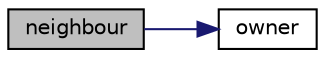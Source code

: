 digraph "neighbour"
{
  bgcolor="transparent";
  edge [fontname="Helvetica",fontsize="10",labelfontname="Helvetica",labelfontsize="10"];
  node [fontname="Helvetica",fontsize="10",shape=record];
  rankdir="LR";
  Node1 [label="neighbour",height=0.2,width=0.4,color="black", fillcolor="grey75", style="filled", fontcolor="black"];
  Node1 -> Node2 [color="midnightblue",fontsize="10",style="solid",fontname="Helvetica"];
  Node2 [label="owner",height=0.2,width=0.4,color="black",URL="$a00429.html#a3582563f80d5d14098b6b6462edd17a2",tooltip="Does this side own the patch ? "];
}

